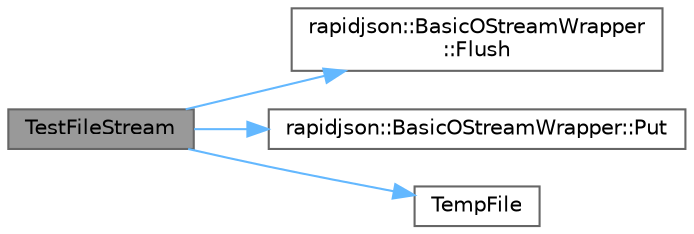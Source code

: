 digraph "TestFileStream"
{
 // LATEX_PDF_SIZE
  bgcolor="transparent";
  edge [fontname=Helvetica,fontsize=10,labelfontname=Helvetica,labelfontsize=10];
  node [fontname=Helvetica,fontsize=10,shape=box,height=0.2,width=0.4];
  rankdir="LR";
  Node1 [id="Node000001",label="TestFileStream",height=0.2,width=0.4,color="gray40", fillcolor="grey60", style="filled", fontcolor="black",tooltip=" "];
  Node1 -> Node2 [id="edge1_Node000001_Node000002",color="steelblue1",style="solid",tooltip=" "];
  Node2 [id="Node000002",label="rapidjson::BasicOStreamWrapper\l::Flush",height=0.2,width=0.4,color="grey40", fillcolor="white", style="filled",URL="$classrapidjson_1_1_basic_o_stream_wrapper.html#a4d981433f0df0fbcaed206d11642b183",tooltip=" "];
  Node1 -> Node3 [id="edge2_Node000001_Node000003",color="steelblue1",style="solid",tooltip=" "];
  Node3 [id="Node000003",label="rapidjson::BasicOStreamWrapper::Put",height=0.2,width=0.4,color="grey40", fillcolor="white", style="filled",URL="$classrapidjson_1_1_basic_o_stream_wrapper.html#ae4e99bf009dd43c7e760eebae4e732ac",tooltip=" "];
  Node1 -> Node4 [id="edge3_Node000001_Node000004",color="steelblue1",style="solid",tooltip=" "];
  Node4 [id="Node000004",label="TempFile",height=0.2,width=0.4,color="grey40", fillcolor="white", style="filled",URL="$unittest_8h.html#acb6251ae9b44050f1fcabf8d3c2e792b",tooltip=" "];
}
